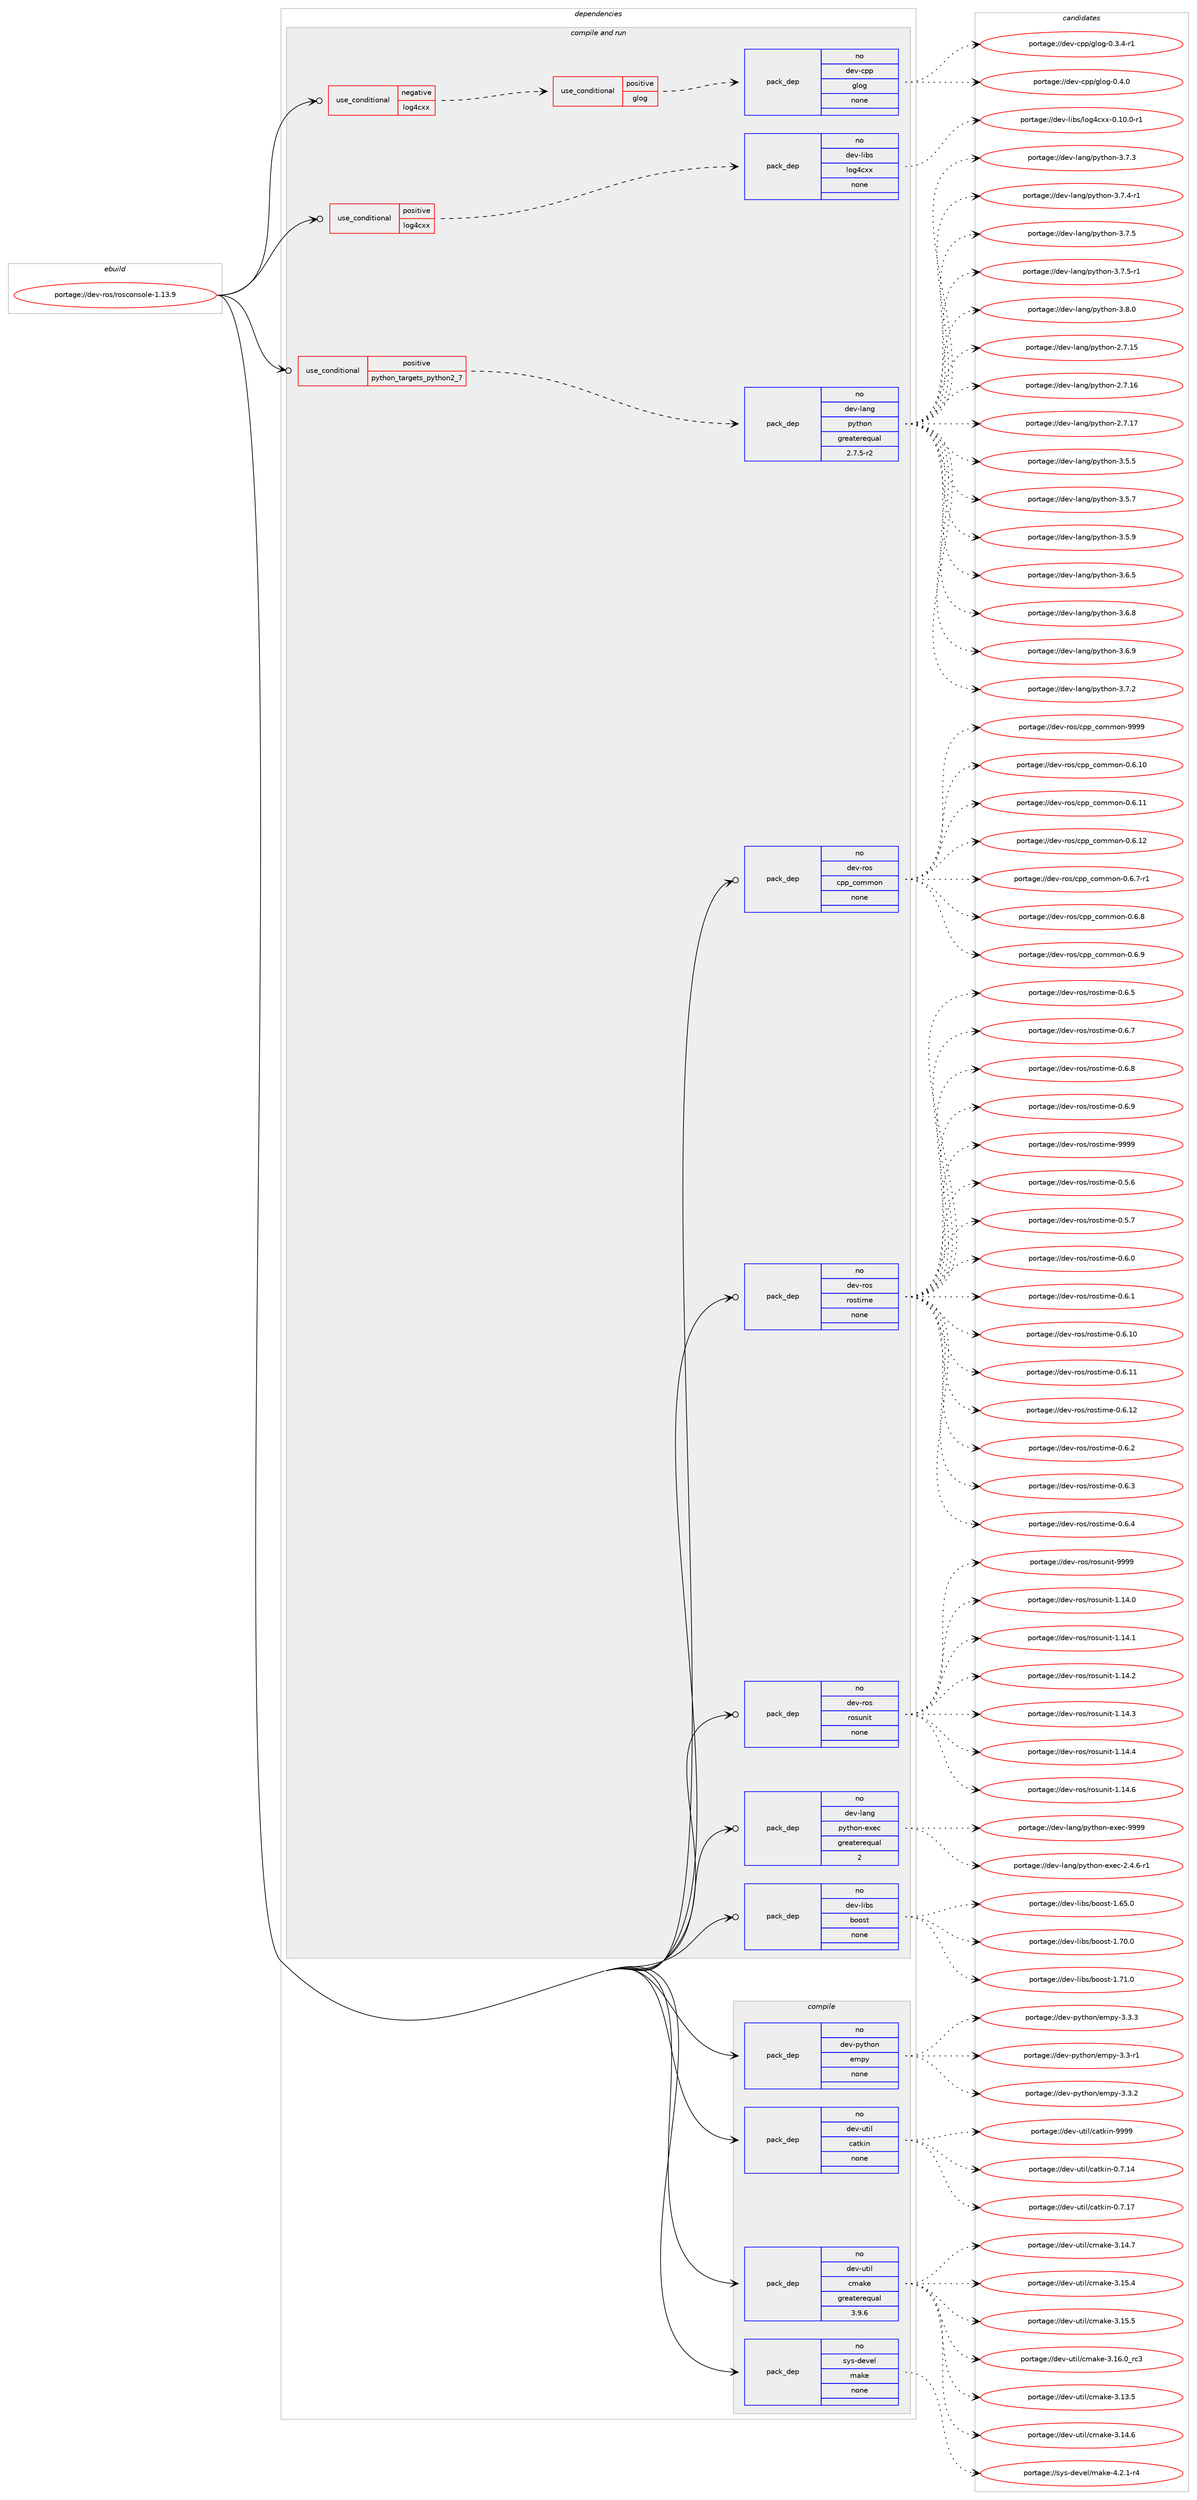 digraph prolog {

# *************
# Graph options
# *************

newrank=true;
concentrate=true;
compound=true;
graph [rankdir=LR,fontname=Helvetica,fontsize=10,ranksep=1.5];#, ranksep=2.5, nodesep=0.2];
edge  [arrowhead=vee];
node  [fontname=Helvetica,fontsize=10];

# **********
# The ebuild
# **********

subgraph cluster_leftcol {
color=gray;
rank=same;
label=<<i>ebuild</i>>;
id [label="portage://dev-ros/rosconsole-1.13.9", color=red, width=4, href="../dev-ros/rosconsole-1.13.9.svg"];
}

# ****************
# The dependencies
# ****************

subgraph cluster_midcol {
color=gray;
label=<<i>dependencies</i>>;
subgraph cluster_compile {
fillcolor="#eeeeee";
style=filled;
label=<<i>compile</i>>;
subgraph pack148457 {
dependency195733 [label=<<TABLE BORDER="0" CELLBORDER="1" CELLSPACING="0" CELLPADDING="4" WIDTH="220"><TR><TD ROWSPAN="6" CELLPADDING="30">pack_dep</TD></TR><TR><TD WIDTH="110">no</TD></TR><TR><TD>dev-python</TD></TR><TR><TD>empy</TD></TR><TR><TD>none</TD></TR><TR><TD></TD></TR></TABLE>>, shape=none, color=blue];
}
id:e -> dependency195733:w [weight=20,style="solid",arrowhead="vee"];
subgraph pack148458 {
dependency195734 [label=<<TABLE BORDER="0" CELLBORDER="1" CELLSPACING="0" CELLPADDING="4" WIDTH="220"><TR><TD ROWSPAN="6" CELLPADDING="30">pack_dep</TD></TR><TR><TD WIDTH="110">no</TD></TR><TR><TD>dev-util</TD></TR><TR><TD>catkin</TD></TR><TR><TD>none</TD></TR><TR><TD></TD></TR></TABLE>>, shape=none, color=blue];
}
id:e -> dependency195734:w [weight=20,style="solid",arrowhead="vee"];
subgraph pack148459 {
dependency195735 [label=<<TABLE BORDER="0" CELLBORDER="1" CELLSPACING="0" CELLPADDING="4" WIDTH="220"><TR><TD ROWSPAN="6" CELLPADDING="30">pack_dep</TD></TR><TR><TD WIDTH="110">no</TD></TR><TR><TD>dev-util</TD></TR><TR><TD>cmake</TD></TR><TR><TD>greaterequal</TD></TR><TR><TD>3.9.6</TD></TR></TABLE>>, shape=none, color=blue];
}
id:e -> dependency195735:w [weight=20,style="solid",arrowhead="vee"];
subgraph pack148460 {
dependency195736 [label=<<TABLE BORDER="0" CELLBORDER="1" CELLSPACING="0" CELLPADDING="4" WIDTH="220"><TR><TD ROWSPAN="6" CELLPADDING="30">pack_dep</TD></TR><TR><TD WIDTH="110">no</TD></TR><TR><TD>sys-devel</TD></TR><TR><TD>make</TD></TR><TR><TD>none</TD></TR><TR><TD></TD></TR></TABLE>>, shape=none, color=blue];
}
id:e -> dependency195736:w [weight=20,style="solid",arrowhead="vee"];
}
subgraph cluster_compileandrun {
fillcolor="#eeeeee";
style=filled;
label=<<i>compile and run</i>>;
subgraph cond43848 {
dependency195737 [label=<<TABLE BORDER="0" CELLBORDER="1" CELLSPACING="0" CELLPADDING="4"><TR><TD ROWSPAN="3" CELLPADDING="10">use_conditional</TD></TR><TR><TD>negative</TD></TR><TR><TD>log4cxx</TD></TR></TABLE>>, shape=none, color=red];
subgraph cond43849 {
dependency195738 [label=<<TABLE BORDER="0" CELLBORDER="1" CELLSPACING="0" CELLPADDING="4"><TR><TD ROWSPAN="3" CELLPADDING="10">use_conditional</TD></TR><TR><TD>positive</TD></TR><TR><TD>glog</TD></TR></TABLE>>, shape=none, color=red];
subgraph pack148461 {
dependency195739 [label=<<TABLE BORDER="0" CELLBORDER="1" CELLSPACING="0" CELLPADDING="4" WIDTH="220"><TR><TD ROWSPAN="6" CELLPADDING="30">pack_dep</TD></TR><TR><TD WIDTH="110">no</TD></TR><TR><TD>dev-cpp</TD></TR><TR><TD>glog</TD></TR><TR><TD>none</TD></TR><TR><TD></TD></TR></TABLE>>, shape=none, color=blue];
}
dependency195738:e -> dependency195739:w [weight=20,style="dashed",arrowhead="vee"];
}
dependency195737:e -> dependency195738:w [weight=20,style="dashed",arrowhead="vee"];
}
id:e -> dependency195737:w [weight=20,style="solid",arrowhead="odotvee"];
subgraph cond43850 {
dependency195740 [label=<<TABLE BORDER="0" CELLBORDER="1" CELLSPACING="0" CELLPADDING="4"><TR><TD ROWSPAN="3" CELLPADDING="10">use_conditional</TD></TR><TR><TD>positive</TD></TR><TR><TD>log4cxx</TD></TR></TABLE>>, shape=none, color=red];
subgraph pack148462 {
dependency195741 [label=<<TABLE BORDER="0" CELLBORDER="1" CELLSPACING="0" CELLPADDING="4" WIDTH="220"><TR><TD ROWSPAN="6" CELLPADDING="30">pack_dep</TD></TR><TR><TD WIDTH="110">no</TD></TR><TR><TD>dev-libs</TD></TR><TR><TD>log4cxx</TD></TR><TR><TD>none</TD></TR><TR><TD></TD></TR></TABLE>>, shape=none, color=blue];
}
dependency195740:e -> dependency195741:w [weight=20,style="dashed",arrowhead="vee"];
}
id:e -> dependency195740:w [weight=20,style="solid",arrowhead="odotvee"];
subgraph cond43851 {
dependency195742 [label=<<TABLE BORDER="0" CELLBORDER="1" CELLSPACING="0" CELLPADDING="4"><TR><TD ROWSPAN="3" CELLPADDING="10">use_conditional</TD></TR><TR><TD>positive</TD></TR><TR><TD>python_targets_python2_7</TD></TR></TABLE>>, shape=none, color=red];
subgraph pack148463 {
dependency195743 [label=<<TABLE BORDER="0" CELLBORDER="1" CELLSPACING="0" CELLPADDING="4" WIDTH="220"><TR><TD ROWSPAN="6" CELLPADDING="30">pack_dep</TD></TR><TR><TD WIDTH="110">no</TD></TR><TR><TD>dev-lang</TD></TR><TR><TD>python</TD></TR><TR><TD>greaterequal</TD></TR><TR><TD>2.7.5-r2</TD></TR></TABLE>>, shape=none, color=blue];
}
dependency195742:e -> dependency195743:w [weight=20,style="dashed",arrowhead="vee"];
}
id:e -> dependency195742:w [weight=20,style="solid",arrowhead="odotvee"];
subgraph pack148464 {
dependency195744 [label=<<TABLE BORDER="0" CELLBORDER="1" CELLSPACING="0" CELLPADDING="4" WIDTH="220"><TR><TD ROWSPAN="6" CELLPADDING="30">pack_dep</TD></TR><TR><TD WIDTH="110">no</TD></TR><TR><TD>dev-lang</TD></TR><TR><TD>python-exec</TD></TR><TR><TD>greaterequal</TD></TR><TR><TD>2</TD></TR></TABLE>>, shape=none, color=blue];
}
id:e -> dependency195744:w [weight=20,style="solid",arrowhead="odotvee"];
subgraph pack148465 {
dependency195745 [label=<<TABLE BORDER="0" CELLBORDER="1" CELLSPACING="0" CELLPADDING="4" WIDTH="220"><TR><TD ROWSPAN="6" CELLPADDING="30">pack_dep</TD></TR><TR><TD WIDTH="110">no</TD></TR><TR><TD>dev-libs</TD></TR><TR><TD>boost</TD></TR><TR><TD>none</TD></TR><TR><TD></TD></TR></TABLE>>, shape=none, color=blue];
}
id:e -> dependency195745:w [weight=20,style="solid",arrowhead="odotvee"];
subgraph pack148466 {
dependency195746 [label=<<TABLE BORDER="0" CELLBORDER="1" CELLSPACING="0" CELLPADDING="4" WIDTH="220"><TR><TD ROWSPAN="6" CELLPADDING="30">pack_dep</TD></TR><TR><TD WIDTH="110">no</TD></TR><TR><TD>dev-ros</TD></TR><TR><TD>cpp_common</TD></TR><TR><TD>none</TD></TR><TR><TD></TD></TR></TABLE>>, shape=none, color=blue];
}
id:e -> dependency195746:w [weight=20,style="solid",arrowhead="odotvee"];
subgraph pack148467 {
dependency195747 [label=<<TABLE BORDER="0" CELLBORDER="1" CELLSPACING="0" CELLPADDING="4" WIDTH="220"><TR><TD ROWSPAN="6" CELLPADDING="30">pack_dep</TD></TR><TR><TD WIDTH="110">no</TD></TR><TR><TD>dev-ros</TD></TR><TR><TD>rostime</TD></TR><TR><TD>none</TD></TR><TR><TD></TD></TR></TABLE>>, shape=none, color=blue];
}
id:e -> dependency195747:w [weight=20,style="solid",arrowhead="odotvee"];
subgraph pack148468 {
dependency195748 [label=<<TABLE BORDER="0" CELLBORDER="1" CELLSPACING="0" CELLPADDING="4" WIDTH="220"><TR><TD ROWSPAN="6" CELLPADDING="30">pack_dep</TD></TR><TR><TD WIDTH="110">no</TD></TR><TR><TD>dev-ros</TD></TR><TR><TD>rosunit</TD></TR><TR><TD>none</TD></TR><TR><TD></TD></TR></TABLE>>, shape=none, color=blue];
}
id:e -> dependency195748:w [weight=20,style="solid",arrowhead="odotvee"];
}
subgraph cluster_run {
fillcolor="#eeeeee";
style=filled;
label=<<i>run</i>>;
}
}

# **************
# The candidates
# **************

subgraph cluster_choices {
rank=same;
color=gray;
label=<<i>candidates</i>>;

subgraph choice148457 {
color=black;
nodesep=1;
choiceportage1001011184511212111610411111047101109112121455146514511449 [label="portage://dev-python/empy-3.3-r1", color=red, width=4,href="../dev-python/empy-3.3-r1.svg"];
choiceportage1001011184511212111610411111047101109112121455146514650 [label="portage://dev-python/empy-3.3.2", color=red, width=4,href="../dev-python/empy-3.3.2.svg"];
choiceportage1001011184511212111610411111047101109112121455146514651 [label="portage://dev-python/empy-3.3.3", color=red, width=4,href="../dev-python/empy-3.3.3.svg"];
dependency195733:e -> choiceportage1001011184511212111610411111047101109112121455146514511449:w [style=dotted,weight="100"];
dependency195733:e -> choiceportage1001011184511212111610411111047101109112121455146514650:w [style=dotted,weight="100"];
dependency195733:e -> choiceportage1001011184511212111610411111047101109112121455146514651:w [style=dotted,weight="100"];
}
subgraph choice148458 {
color=black;
nodesep=1;
choiceportage1001011184511711610510847999711610710511045484655464952 [label="portage://dev-util/catkin-0.7.14", color=red, width=4,href="../dev-util/catkin-0.7.14.svg"];
choiceportage1001011184511711610510847999711610710511045484655464955 [label="portage://dev-util/catkin-0.7.17", color=red, width=4,href="../dev-util/catkin-0.7.17.svg"];
choiceportage100101118451171161051084799971161071051104557575757 [label="portage://dev-util/catkin-9999", color=red, width=4,href="../dev-util/catkin-9999.svg"];
dependency195734:e -> choiceportage1001011184511711610510847999711610710511045484655464952:w [style=dotted,weight="100"];
dependency195734:e -> choiceportage1001011184511711610510847999711610710511045484655464955:w [style=dotted,weight="100"];
dependency195734:e -> choiceportage100101118451171161051084799971161071051104557575757:w [style=dotted,weight="100"];
}
subgraph choice148459 {
color=black;
nodesep=1;
choiceportage1001011184511711610510847991099710710145514649514653 [label="portage://dev-util/cmake-3.13.5", color=red, width=4,href="../dev-util/cmake-3.13.5.svg"];
choiceportage1001011184511711610510847991099710710145514649524654 [label="portage://dev-util/cmake-3.14.6", color=red, width=4,href="../dev-util/cmake-3.14.6.svg"];
choiceportage1001011184511711610510847991099710710145514649524655 [label="portage://dev-util/cmake-3.14.7", color=red, width=4,href="../dev-util/cmake-3.14.7.svg"];
choiceportage1001011184511711610510847991099710710145514649534652 [label="portage://dev-util/cmake-3.15.4", color=red, width=4,href="../dev-util/cmake-3.15.4.svg"];
choiceportage1001011184511711610510847991099710710145514649534653 [label="portage://dev-util/cmake-3.15.5", color=red, width=4,href="../dev-util/cmake-3.15.5.svg"];
choiceportage1001011184511711610510847991099710710145514649544648951149951 [label="portage://dev-util/cmake-3.16.0_rc3", color=red, width=4,href="../dev-util/cmake-3.16.0_rc3.svg"];
dependency195735:e -> choiceportage1001011184511711610510847991099710710145514649514653:w [style=dotted,weight="100"];
dependency195735:e -> choiceportage1001011184511711610510847991099710710145514649524654:w [style=dotted,weight="100"];
dependency195735:e -> choiceportage1001011184511711610510847991099710710145514649524655:w [style=dotted,weight="100"];
dependency195735:e -> choiceportage1001011184511711610510847991099710710145514649534652:w [style=dotted,weight="100"];
dependency195735:e -> choiceportage1001011184511711610510847991099710710145514649534653:w [style=dotted,weight="100"];
dependency195735:e -> choiceportage1001011184511711610510847991099710710145514649544648951149951:w [style=dotted,weight="100"];
}
subgraph choice148460 {
color=black;
nodesep=1;
choiceportage1151211154510010111810110847109971071014552465046494511452 [label="portage://sys-devel/make-4.2.1-r4", color=red, width=4,href="../sys-devel/make-4.2.1-r4.svg"];
dependency195736:e -> choiceportage1151211154510010111810110847109971071014552465046494511452:w [style=dotted,weight="100"];
}
subgraph choice148461 {
color=black;
nodesep=1;
choiceportage1001011184599112112471031081111034548465146524511449 [label="portage://dev-cpp/glog-0.3.4-r1", color=red, width=4,href="../dev-cpp/glog-0.3.4-r1.svg"];
choiceportage100101118459911211247103108111103454846524648 [label="portage://dev-cpp/glog-0.4.0", color=red, width=4,href="../dev-cpp/glog-0.4.0.svg"];
dependency195739:e -> choiceportage1001011184599112112471031081111034548465146524511449:w [style=dotted,weight="100"];
dependency195739:e -> choiceportage100101118459911211247103108111103454846524648:w [style=dotted,weight="100"];
}
subgraph choice148462 {
color=black;
nodesep=1;
choiceportage1001011184510810598115471081111035299120120454846494846484511449 [label="portage://dev-libs/log4cxx-0.10.0-r1", color=red, width=4,href="../dev-libs/log4cxx-0.10.0-r1.svg"];
dependency195741:e -> choiceportage1001011184510810598115471081111035299120120454846494846484511449:w [style=dotted,weight="100"];
}
subgraph choice148463 {
color=black;
nodesep=1;
choiceportage10010111845108971101034711212111610411111045504655464953 [label="portage://dev-lang/python-2.7.15", color=red, width=4,href="../dev-lang/python-2.7.15.svg"];
choiceportage10010111845108971101034711212111610411111045504655464954 [label="portage://dev-lang/python-2.7.16", color=red, width=4,href="../dev-lang/python-2.7.16.svg"];
choiceportage10010111845108971101034711212111610411111045504655464955 [label="portage://dev-lang/python-2.7.17", color=red, width=4,href="../dev-lang/python-2.7.17.svg"];
choiceportage100101118451089711010347112121116104111110455146534653 [label="portage://dev-lang/python-3.5.5", color=red, width=4,href="../dev-lang/python-3.5.5.svg"];
choiceportage100101118451089711010347112121116104111110455146534655 [label="portage://dev-lang/python-3.5.7", color=red, width=4,href="../dev-lang/python-3.5.7.svg"];
choiceportage100101118451089711010347112121116104111110455146534657 [label="portage://dev-lang/python-3.5.9", color=red, width=4,href="../dev-lang/python-3.5.9.svg"];
choiceportage100101118451089711010347112121116104111110455146544653 [label="portage://dev-lang/python-3.6.5", color=red, width=4,href="../dev-lang/python-3.6.5.svg"];
choiceportage100101118451089711010347112121116104111110455146544656 [label="portage://dev-lang/python-3.6.8", color=red, width=4,href="../dev-lang/python-3.6.8.svg"];
choiceportage100101118451089711010347112121116104111110455146544657 [label="portage://dev-lang/python-3.6.9", color=red, width=4,href="../dev-lang/python-3.6.9.svg"];
choiceportage100101118451089711010347112121116104111110455146554650 [label="portage://dev-lang/python-3.7.2", color=red, width=4,href="../dev-lang/python-3.7.2.svg"];
choiceportage100101118451089711010347112121116104111110455146554651 [label="portage://dev-lang/python-3.7.3", color=red, width=4,href="../dev-lang/python-3.7.3.svg"];
choiceportage1001011184510897110103471121211161041111104551465546524511449 [label="portage://dev-lang/python-3.7.4-r1", color=red, width=4,href="../dev-lang/python-3.7.4-r1.svg"];
choiceportage100101118451089711010347112121116104111110455146554653 [label="portage://dev-lang/python-3.7.5", color=red, width=4,href="../dev-lang/python-3.7.5.svg"];
choiceportage1001011184510897110103471121211161041111104551465546534511449 [label="portage://dev-lang/python-3.7.5-r1", color=red, width=4,href="../dev-lang/python-3.7.5-r1.svg"];
choiceportage100101118451089711010347112121116104111110455146564648 [label="portage://dev-lang/python-3.8.0", color=red, width=4,href="../dev-lang/python-3.8.0.svg"];
dependency195743:e -> choiceportage10010111845108971101034711212111610411111045504655464953:w [style=dotted,weight="100"];
dependency195743:e -> choiceportage10010111845108971101034711212111610411111045504655464954:w [style=dotted,weight="100"];
dependency195743:e -> choiceportage10010111845108971101034711212111610411111045504655464955:w [style=dotted,weight="100"];
dependency195743:e -> choiceportage100101118451089711010347112121116104111110455146534653:w [style=dotted,weight="100"];
dependency195743:e -> choiceportage100101118451089711010347112121116104111110455146534655:w [style=dotted,weight="100"];
dependency195743:e -> choiceportage100101118451089711010347112121116104111110455146534657:w [style=dotted,weight="100"];
dependency195743:e -> choiceportage100101118451089711010347112121116104111110455146544653:w [style=dotted,weight="100"];
dependency195743:e -> choiceportage100101118451089711010347112121116104111110455146544656:w [style=dotted,weight="100"];
dependency195743:e -> choiceportage100101118451089711010347112121116104111110455146544657:w [style=dotted,weight="100"];
dependency195743:e -> choiceportage100101118451089711010347112121116104111110455146554650:w [style=dotted,weight="100"];
dependency195743:e -> choiceportage100101118451089711010347112121116104111110455146554651:w [style=dotted,weight="100"];
dependency195743:e -> choiceportage1001011184510897110103471121211161041111104551465546524511449:w [style=dotted,weight="100"];
dependency195743:e -> choiceportage100101118451089711010347112121116104111110455146554653:w [style=dotted,weight="100"];
dependency195743:e -> choiceportage1001011184510897110103471121211161041111104551465546534511449:w [style=dotted,weight="100"];
dependency195743:e -> choiceportage100101118451089711010347112121116104111110455146564648:w [style=dotted,weight="100"];
}
subgraph choice148464 {
color=black;
nodesep=1;
choiceportage10010111845108971101034711212111610411111045101120101994550465246544511449 [label="portage://dev-lang/python-exec-2.4.6-r1", color=red, width=4,href="../dev-lang/python-exec-2.4.6-r1.svg"];
choiceportage10010111845108971101034711212111610411111045101120101994557575757 [label="portage://dev-lang/python-exec-9999", color=red, width=4,href="../dev-lang/python-exec-9999.svg"];
dependency195744:e -> choiceportage10010111845108971101034711212111610411111045101120101994550465246544511449:w [style=dotted,weight="100"];
dependency195744:e -> choiceportage10010111845108971101034711212111610411111045101120101994557575757:w [style=dotted,weight="100"];
}
subgraph choice148465 {
color=black;
nodesep=1;
choiceportage1001011184510810598115479811111111511645494654534648 [label="portage://dev-libs/boost-1.65.0", color=red, width=4,href="../dev-libs/boost-1.65.0.svg"];
choiceportage1001011184510810598115479811111111511645494655484648 [label="portage://dev-libs/boost-1.70.0", color=red, width=4,href="../dev-libs/boost-1.70.0.svg"];
choiceportage1001011184510810598115479811111111511645494655494648 [label="portage://dev-libs/boost-1.71.0", color=red, width=4,href="../dev-libs/boost-1.71.0.svg"];
dependency195745:e -> choiceportage1001011184510810598115479811111111511645494654534648:w [style=dotted,weight="100"];
dependency195745:e -> choiceportage1001011184510810598115479811111111511645494655484648:w [style=dotted,weight="100"];
dependency195745:e -> choiceportage1001011184510810598115479811111111511645494655494648:w [style=dotted,weight="100"];
}
subgraph choice148466 {
color=black;
nodesep=1;
choiceportage100101118451141111154799112112959911110910911111045484654464948 [label="portage://dev-ros/cpp_common-0.6.10", color=red, width=4,href="../dev-ros/cpp_common-0.6.10.svg"];
choiceportage100101118451141111154799112112959911110910911111045484654464949 [label="portage://dev-ros/cpp_common-0.6.11", color=red, width=4,href="../dev-ros/cpp_common-0.6.11.svg"];
choiceportage100101118451141111154799112112959911110910911111045484654464950 [label="portage://dev-ros/cpp_common-0.6.12", color=red, width=4,href="../dev-ros/cpp_common-0.6.12.svg"];
choiceportage10010111845114111115479911211295991111091091111104548465446554511449 [label="portage://dev-ros/cpp_common-0.6.7-r1", color=red, width=4,href="../dev-ros/cpp_common-0.6.7-r1.svg"];
choiceportage1001011184511411111547991121129599111109109111110454846544656 [label="portage://dev-ros/cpp_common-0.6.8", color=red, width=4,href="../dev-ros/cpp_common-0.6.8.svg"];
choiceportage1001011184511411111547991121129599111109109111110454846544657 [label="portage://dev-ros/cpp_common-0.6.9", color=red, width=4,href="../dev-ros/cpp_common-0.6.9.svg"];
choiceportage10010111845114111115479911211295991111091091111104557575757 [label="portage://dev-ros/cpp_common-9999", color=red, width=4,href="../dev-ros/cpp_common-9999.svg"];
dependency195746:e -> choiceportage100101118451141111154799112112959911110910911111045484654464948:w [style=dotted,weight="100"];
dependency195746:e -> choiceportage100101118451141111154799112112959911110910911111045484654464949:w [style=dotted,weight="100"];
dependency195746:e -> choiceportage100101118451141111154799112112959911110910911111045484654464950:w [style=dotted,weight="100"];
dependency195746:e -> choiceportage10010111845114111115479911211295991111091091111104548465446554511449:w [style=dotted,weight="100"];
dependency195746:e -> choiceportage1001011184511411111547991121129599111109109111110454846544656:w [style=dotted,weight="100"];
dependency195746:e -> choiceportage1001011184511411111547991121129599111109109111110454846544657:w [style=dotted,weight="100"];
dependency195746:e -> choiceportage10010111845114111115479911211295991111091091111104557575757:w [style=dotted,weight="100"];
}
subgraph choice148467 {
color=black;
nodesep=1;
choiceportage1001011184511411111547114111115116105109101454846534654 [label="portage://dev-ros/rostime-0.5.6", color=red, width=4,href="../dev-ros/rostime-0.5.6.svg"];
choiceportage1001011184511411111547114111115116105109101454846534655 [label="portage://dev-ros/rostime-0.5.7", color=red, width=4,href="../dev-ros/rostime-0.5.7.svg"];
choiceportage1001011184511411111547114111115116105109101454846544648 [label="portage://dev-ros/rostime-0.6.0", color=red, width=4,href="../dev-ros/rostime-0.6.0.svg"];
choiceportage1001011184511411111547114111115116105109101454846544649 [label="portage://dev-ros/rostime-0.6.1", color=red, width=4,href="../dev-ros/rostime-0.6.1.svg"];
choiceportage100101118451141111154711411111511610510910145484654464948 [label="portage://dev-ros/rostime-0.6.10", color=red, width=4,href="../dev-ros/rostime-0.6.10.svg"];
choiceportage100101118451141111154711411111511610510910145484654464949 [label="portage://dev-ros/rostime-0.6.11", color=red, width=4,href="../dev-ros/rostime-0.6.11.svg"];
choiceportage100101118451141111154711411111511610510910145484654464950 [label="portage://dev-ros/rostime-0.6.12", color=red, width=4,href="../dev-ros/rostime-0.6.12.svg"];
choiceportage1001011184511411111547114111115116105109101454846544650 [label="portage://dev-ros/rostime-0.6.2", color=red, width=4,href="../dev-ros/rostime-0.6.2.svg"];
choiceportage1001011184511411111547114111115116105109101454846544651 [label="portage://dev-ros/rostime-0.6.3", color=red, width=4,href="../dev-ros/rostime-0.6.3.svg"];
choiceportage1001011184511411111547114111115116105109101454846544652 [label="portage://dev-ros/rostime-0.6.4", color=red, width=4,href="../dev-ros/rostime-0.6.4.svg"];
choiceportage1001011184511411111547114111115116105109101454846544653 [label="portage://dev-ros/rostime-0.6.5", color=red, width=4,href="../dev-ros/rostime-0.6.5.svg"];
choiceportage1001011184511411111547114111115116105109101454846544655 [label="portage://dev-ros/rostime-0.6.7", color=red, width=4,href="../dev-ros/rostime-0.6.7.svg"];
choiceportage1001011184511411111547114111115116105109101454846544656 [label="portage://dev-ros/rostime-0.6.8", color=red, width=4,href="../dev-ros/rostime-0.6.8.svg"];
choiceportage1001011184511411111547114111115116105109101454846544657 [label="portage://dev-ros/rostime-0.6.9", color=red, width=4,href="../dev-ros/rostime-0.6.9.svg"];
choiceportage10010111845114111115471141111151161051091014557575757 [label="portage://dev-ros/rostime-9999", color=red, width=4,href="../dev-ros/rostime-9999.svg"];
dependency195747:e -> choiceportage1001011184511411111547114111115116105109101454846534654:w [style=dotted,weight="100"];
dependency195747:e -> choiceportage1001011184511411111547114111115116105109101454846534655:w [style=dotted,weight="100"];
dependency195747:e -> choiceportage1001011184511411111547114111115116105109101454846544648:w [style=dotted,weight="100"];
dependency195747:e -> choiceportage1001011184511411111547114111115116105109101454846544649:w [style=dotted,weight="100"];
dependency195747:e -> choiceportage100101118451141111154711411111511610510910145484654464948:w [style=dotted,weight="100"];
dependency195747:e -> choiceportage100101118451141111154711411111511610510910145484654464949:w [style=dotted,weight="100"];
dependency195747:e -> choiceportage100101118451141111154711411111511610510910145484654464950:w [style=dotted,weight="100"];
dependency195747:e -> choiceportage1001011184511411111547114111115116105109101454846544650:w [style=dotted,weight="100"];
dependency195747:e -> choiceportage1001011184511411111547114111115116105109101454846544651:w [style=dotted,weight="100"];
dependency195747:e -> choiceportage1001011184511411111547114111115116105109101454846544652:w [style=dotted,weight="100"];
dependency195747:e -> choiceportage1001011184511411111547114111115116105109101454846544653:w [style=dotted,weight="100"];
dependency195747:e -> choiceportage1001011184511411111547114111115116105109101454846544655:w [style=dotted,weight="100"];
dependency195747:e -> choiceportage1001011184511411111547114111115116105109101454846544656:w [style=dotted,weight="100"];
dependency195747:e -> choiceportage1001011184511411111547114111115116105109101454846544657:w [style=dotted,weight="100"];
dependency195747:e -> choiceportage10010111845114111115471141111151161051091014557575757:w [style=dotted,weight="100"];
}
subgraph choice148468 {
color=black;
nodesep=1;
choiceportage100101118451141111154711411111511711010511645494649524648 [label="portage://dev-ros/rosunit-1.14.0", color=red, width=4,href="../dev-ros/rosunit-1.14.0.svg"];
choiceportage100101118451141111154711411111511711010511645494649524649 [label="portage://dev-ros/rosunit-1.14.1", color=red, width=4,href="../dev-ros/rosunit-1.14.1.svg"];
choiceportage100101118451141111154711411111511711010511645494649524650 [label="portage://dev-ros/rosunit-1.14.2", color=red, width=4,href="../dev-ros/rosunit-1.14.2.svg"];
choiceportage100101118451141111154711411111511711010511645494649524651 [label="portage://dev-ros/rosunit-1.14.3", color=red, width=4,href="../dev-ros/rosunit-1.14.3.svg"];
choiceportage100101118451141111154711411111511711010511645494649524652 [label="portage://dev-ros/rosunit-1.14.4", color=red, width=4,href="../dev-ros/rosunit-1.14.4.svg"];
choiceportage100101118451141111154711411111511711010511645494649524654 [label="portage://dev-ros/rosunit-1.14.6", color=red, width=4,href="../dev-ros/rosunit-1.14.6.svg"];
choiceportage10010111845114111115471141111151171101051164557575757 [label="portage://dev-ros/rosunit-9999", color=red, width=4,href="../dev-ros/rosunit-9999.svg"];
dependency195748:e -> choiceportage100101118451141111154711411111511711010511645494649524648:w [style=dotted,weight="100"];
dependency195748:e -> choiceportage100101118451141111154711411111511711010511645494649524649:w [style=dotted,weight="100"];
dependency195748:e -> choiceportage100101118451141111154711411111511711010511645494649524650:w [style=dotted,weight="100"];
dependency195748:e -> choiceportage100101118451141111154711411111511711010511645494649524651:w [style=dotted,weight="100"];
dependency195748:e -> choiceportage100101118451141111154711411111511711010511645494649524652:w [style=dotted,weight="100"];
dependency195748:e -> choiceportage100101118451141111154711411111511711010511645494649524654:w [style=dotted,weight="100"];
dependency195748:e -> choiceportage10010111845114111115471141111151171101051164557575757:w [style=dotted,weight="100"];
}
}

}
